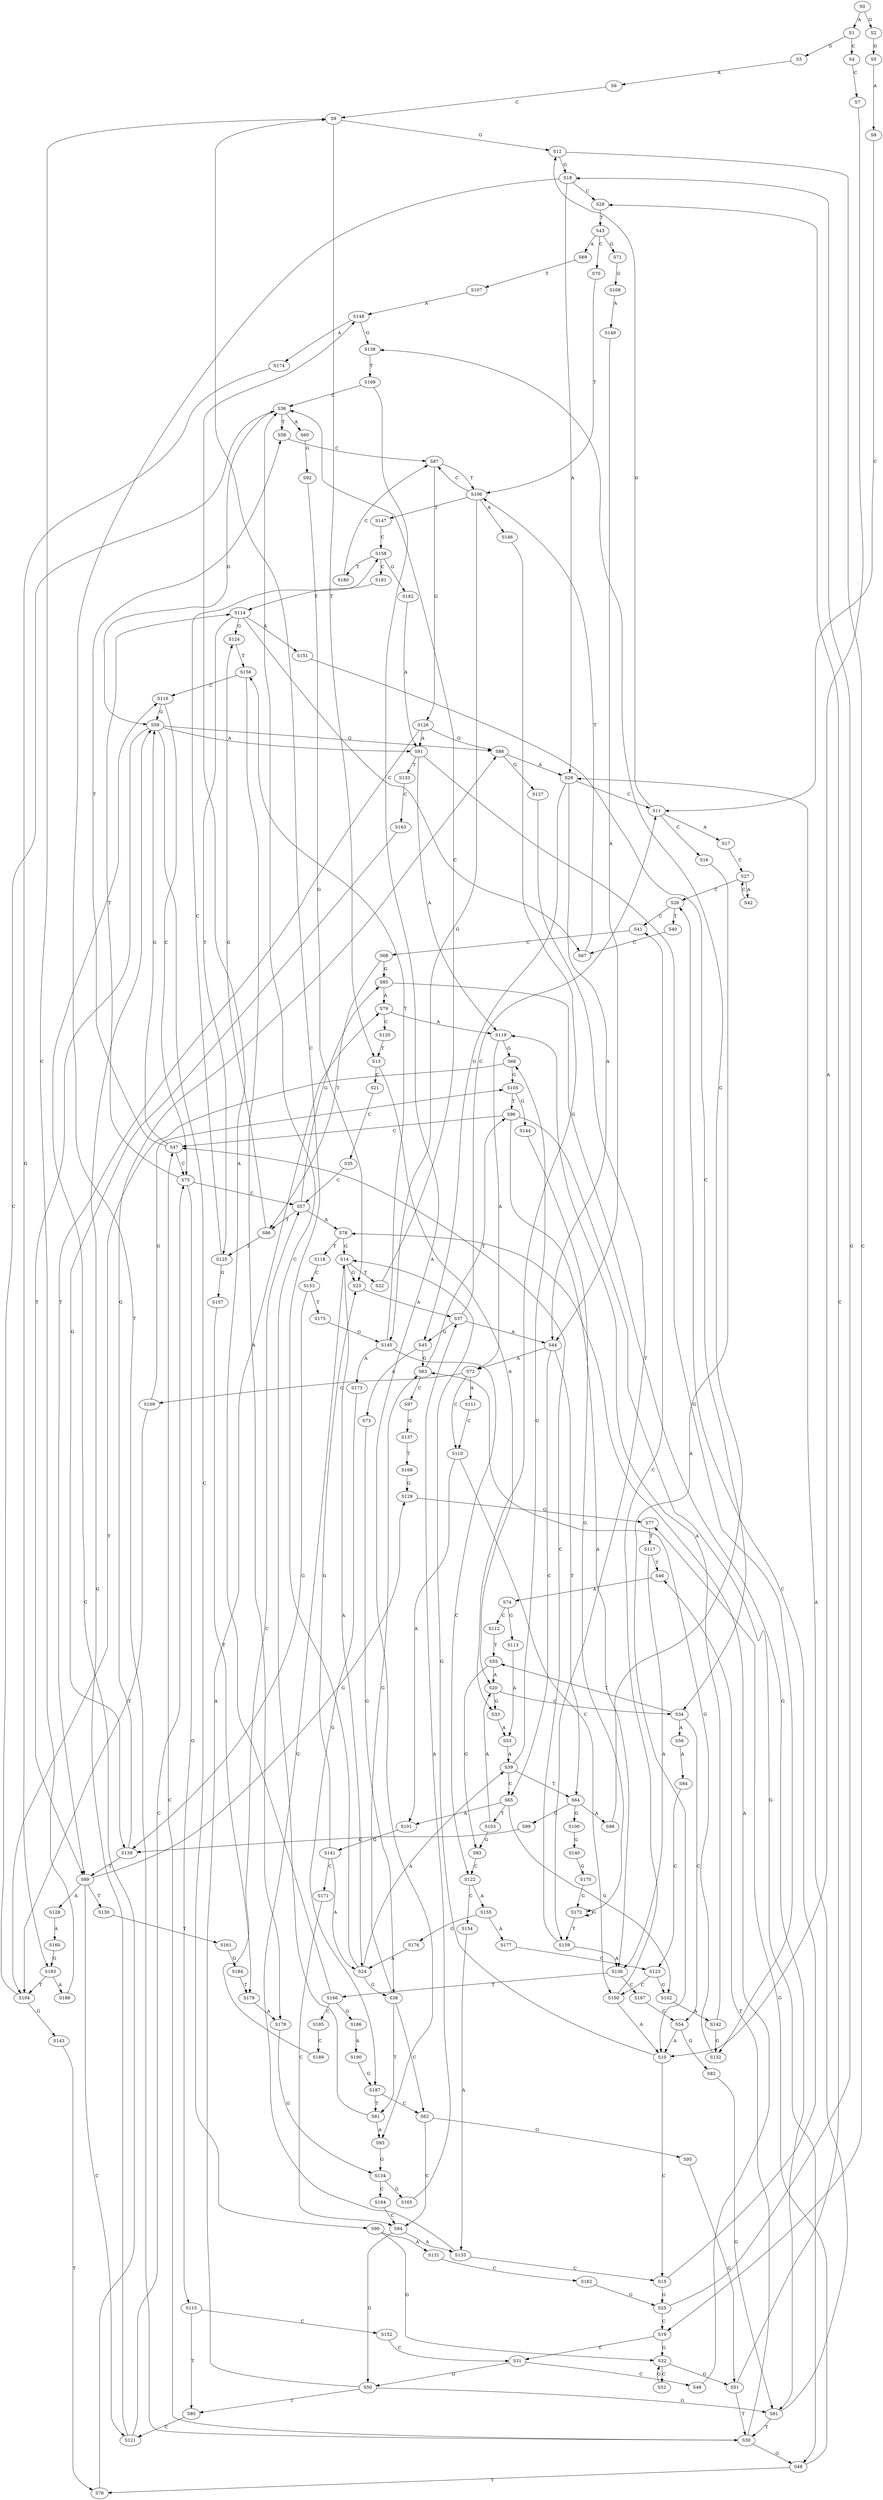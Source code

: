 strict digraph  {
	S0 -> S1 [ label = A ];
	S0 -> S2 [ label = G ];
	S1 -> S3 [ label = G ];
	S1 -> S4 [ label = C ];
	S2 -> S5 [ label = G ];
	S3 -> S6 [ label = A ];
	S4 -> S7 [ label = C ];
	S5 -> S8 [ label = A ];
	S6 -> S9 [ label = C ];
	S7 -> S10 [ label = A ];
	S8 -> S11 [ label = C ];
	S9 -> S12 [ label = G ];
	S9 -> S13 [ label = T ];
	S10 -> S14 [ label = G ];
	S10 -> S15 [ label = C ];
	S11 -> S16 [ label = C ];
	S11 -> S17 [ label = A ];
	S11 -> S12 [ label = G ];
	S12 -> S18 [ label = G ];
	S12 -> S19 [ label = C ];
	S13 -> S20 [ label = A ];
	S13 -> S21 [ label = C ];
	S14 -> S22 [ label = T ];
	S14 -> S23 [ label = G ];
	S14 -> S24 [ label = A ];
	S15 -> S25 [ label = G ];
	S15 -> S26 [ label = C ];
	S16 -> S10 [ label = A ];
	S17 -> S27 [ label = C ];
	S18 -> S28 [ label = C ];
	S18 -> S29 [ label = A ];
	S18 -> S30 [ label = T ];
	S19 -> S31 [ label = C ];
	S19 -> S32 [ label = G ];
	S20 -> S33 [ label = G ];
	S20 -> S34 [ label = C ];
	S21 -> S35 [ label = C ];
	S22 -> S36 [ label = C ];
	S23 -> S37 [ label = A ];
	S24 -> S9 [ label = C ];
	S24 -> S38 [ label = G ];
	S24 -> S39 [ label = A ];
	S25 -> S18 [ label = G ];
	S25 -> S19 [ label = C ];
	S26 -> S40 [ label = T ];
	S26 -> S41 [ label = C ];
	S27 -> S26 [ label = C ];
	S27 -> S42 [ label = A ];
	S28 -> S43 [ label = T ];
	S29 -> S44 [ label = A ];
	S29 -> S11 [ label = C ];
	S29 -> S45 [ label = G ];
	S30 -> S46 [ label = T ];
	S30 -> S47 [ label = C ];
	S30 -> S48 [ label = G ];
	S31 -> S49 [ label = C ];
	S31 -> S50 [ label = G ];
	S32 -> S51 [ label = G ];
	S32 -> S52 [ label = C ];
	S33 -> S53 [ label = A ];
	S34 -> S54 [ label = C ];
	S34 -> S55 [ label = T ];
	S34 -> S56 [ label = A ];
	S35 -> S57 [ label = C ];
	S36 -> S58 [ label = T ];
	S36 -> S59 [ label = G ];
	S36 -> S60 [ label = A ];
	S37 -> S44 [ label = A ];
	S37 -> S11 [ label = C ];
	S37 -> S45 [ label = G ];
	S38 -> S61 [ label = T ];
	S38 -> S62 [ label = C ];
	S38 -> S63 [ label = G ];
	S39 -> S64 [ label = T ];
	S39 -> S65 [ label = C ];
	S39 -> S66 [ label = G ];
	S40 -> S67 [ label = C ];
	S41 -> S68 [ label = C ];
	S42 -> S27 [ label = C ];
	S43 -> S69 [ label = A ];
	S43 -> S70 [ label = C ];
	S43 -> S71 [ label = G ];
	S44 -> S64 [ label = T ];
	S44 -> S65 [ label = C ];
	S44 -> S72 [ label = A ];
	S45 -> S73 [ label = A ];
	S45 -> S63 [ label = G ];
	S46 -> S74 [ label = A ];
	S47 -> S75 [ label = C ];
	S47 -> S59 [ label = G ];
	S47 -> S58 [ label = T ];
	S48 -> S76 [ label = T ];
	S48 -> S77 [ label = G ];
	S49 -> S78 [ label = A ];
	S50 -> S79 [ label = A ];
	S50 -> S80 [ label = T ];
	S50 -> S81 [ label = G ];
	S51 -> S28 [ label = C ];
	S51 -> S30 [ label = T ];
	S52 -> S32 [ label = G ];
	S53 -> S39 [ label = A ];
	S54 -> S10 [ label = A ];
	S54 -> S82 [ label = G ];
	S55 -> S20 [ label = A ];
	S55 -> S83 [ label = G ];
	S56 -> S84 [ label = A ];
	S57 -> S85 [ label = G ];
	S57 -> S78 [ label = A ];
	S57 -> S86 [ label = T ];
	S58 -> S87 [ label = C ];
	S59 -> S88 [ label = G ];
	S59 -> S89 [ label = T ];
	S59 -> S90 [ label = C ];
	S59 -> S91 [ label = A ];
	S60 -> S92 [ label = G ];
	S61 -> S93 [ label = A ];
	S61 -> S36 [ label = C ];
	S62 -> S94 [ label = C ];
	S62 -> S95 [ label = G ];
	S63 -> S96 [ label = T ];
	S63 -> S97 [ label = C ];
	S64 -> S98 [ label = A ];
	S64 -> S99 [ label = C ];
	S64 -> S100 [ label = G ];
	S65 -> S101 [ label = A ];
	S65 -> S102 [ label = G ];
	S65 -> S103 [ label = T ];
	S66 -> S104 [ label = T ];
	S66 -> S105 [ label = G ];
	S67 -> S106 [ label = T ];
	S68 -> S85 [ label = G ];
	S68 -> S86 [ label = T ];
	S69 -> S107 [ label = T ];
	S70 -> S106 [ label = T ];
	S71 -> S108 [ label = G ];
	S72 -> S109 [ label = G ];
	S72 -> S110 [ label = C ];
	S72 -> S111 [ label = A ];
	S73 -> S38 [ label = G ];
	S74 -> S112 [ label = C ];
	S74 -> S113 [ label = G ];
	S75 -> S114 [ label = T ];
	S75 -> S57 [ label = C ];
	S75 -> S115 [ label = G ];
	S76 -> S116 [ label = C ];
	S77 -> S117 [ label = T ];
	S78 -> S118 [ label = T ];
	S78 -> S14 [ label = G ];
	S79 -> S119 [ label = A ];
	S79 -> S120 [ label = C ];
	S80 -> S121 [ label = C ];
	S81 -> S29 [ label = A ];
	S81 -> S30 [ label = T ];
	S82 -> S81 [ label = G ];
	S83 -> S122 [ label = C ];
	S84 -> S123 [ label = C ];
	S85 -> S79 [ label = A ];
	S85 -> S81 [ label = G ];
	S86 -> S124 [ label = G ];
	S86 -> S125 [ label = T ];
	S87 -> S106 [ label = T ];
	S87 -> S126 [ label = G ];
	S88 -> S29 [ label = A ];
	S88 -> S127 [ label = G ];
	S89 -> S121 [ label = C ];
	S89 -> S128 [ label = A ];
	S89 -> S129 [ label = G ];
	S89 -> S130 [ label = T ];
	S90 -> S32 [ label = G ];
	S90 -> S131 [ label = A ];
	S91 -> S119 [ label = A ];
	S91 -> S132 [ label = G ];
	S91 -> S133 [ label = T ];
	S92 -> S23 [ label = G ];
	S93 -> S134 [ label = G ];
	S94 -> S50 [ label = G ];
	S94 -> S135 [ label = A ];
	S95 -> S51 [ label = G ];
	S96 -> S48 [ label = G ];
	S96 -> S47 [ label = C ];
	S96 -> S136 [ label = A ];
	S97 -> S137 [ label = G ];
	S98 -> S138 [ label = G ];
	S99 -> S139 [ label = G ];
	S100 -> S140 [ label = G ];
	S101 -> S141 [ label = G ];
	S102 -> S142 [ label = A ];
	S103 -> S83 [ label = G ];
	S103 -> S20 [ label = A ];
	S104 -> S143 [ label = G ];
	S104 -> S36 [ label = C ];
	S105 -> S144 [ label = G ];
	S105 -> S96 [ label = T ];
	S106 -> S145 [ label = G ];
	S106 -> S87 [ label = C ];
	S106 -> S146 [ label = A ];
	S106 -> S147 [ label = T ];
	S107 -> S148 [ label = A ];
	S108 -> S149 [ label = A ];
	S109 -> S104 [ label = T ];
	S109 -> S105 [ label = G ];
	S110 -> S150 [ label = C ];
	S110 -> S101 [ label = A ];
	S111 -> S110 [ label = C ];
	S112 -> S55 [ label = T ];
	S113 -> S53 [ label = A ];
	S114 -> S151 [ label = A ];
	S114 -> S67 [ label = C ];
	S114 -> S125 [ label = T ];
	S114 -> S124 [ label = G ];
	S115 -> S152 [ label = C ];
	S115 -> S80 [ label = T ];
	S116 -> S59 [ label = G ];
	S116 -> S75 [ label = C ];
	S117 -> S136 [ label = A ];
	S117 -> S46 [ label = T ];
	S118 -> S153 [ label = C ];
	S119 -> S72 [ label = A ];
	S119 -> S66 [ label = G ];
	S120 -> S13 [ label = T ];
	S121 -> S59 [ label = G ];
	S121 -> S75 [ label = C ];
	S122 -> S154 [ label = C ];
	S122 -> S155 [ label = A ];
	S123 -> S150 [ label = C ];
	S123 -> S102 [ label = G ];
	S124 -> S156 [ label = T ];
	S125 -> S157 [ label = G ];
	S125 -> S158 [ label = C ];
	S126 -> S91 [ label = A ];
	S126 -> S88 [ label = G ];
	S126 -> S89 [ label = T ];
	S127 -> S159 [ label = T ];
	S128 -> S160 [ label = A ];
	S129 -> S77 [ label = G ];
	S130 -> S161 [ label = T ];
	S131 -> S162 [ label = C ];
	S132 -> S63 [ label = G ];
	S133 -> S163 [ label = C ];
	S134 -> S164 [ label = C ];
	S134 -> S165 [ label = G ];
	S135 -> S14 [ label = G ];
	S135 -> S15 [ label = C ];
	S136 -> S166 [ label = T ];
	S136 -> S167 [ label = C ];
	S137 -> S168 [ label = T ];
	S138 -> S169 [ label = T ];
	S139 -> S88 [ label = G ];
	S139 -> S89 [ label = T ];
	S140 -> S170 [ label = G ];
	S141 -> S23 [ label = G ];
	S141 -> S171 [ label = C ];
	S141 -> S24 [ label = A ];
	S142 -> S132 [ label = G ];
	S142 -> S119 [ label = A ];
	S143 -> S76 [ label = T ];
	S144 -> S172 [ label = G ];
	S145 -> S173 [ label = A ];
	S145 -> S122 [ label = C ];
	S145 -> S156 [ label = T ];
	S146 -> S33 [ label = G ];
	S147 -> S158 [ label = C ];
	S148 -> S138 [ label = G ];
	S148 -> S174 [ label = A ];
	S149 -> S44 [ label = A ];
	S150 -> S41 [ label = C ];
	S150 -> S10 [ label = A ];
	S151 -> S34 [ label = C ];
	S152 -> S31 [ label = C ];
	S153 -> S175 [ label = T ];
	S153 -> S139 [ label = G ];
	S154 -> S135 [ label = A ];
	S155 -> S176 [ label = G ];
	S155 -> S177 [ label = A ];
	S156 -> S178 [ label = A ];
	S156 -> S116 [ label = C ];
	S157 -> S179 [ label = T ];
	S158 -> S180 [ label = T ];
	S158 -> S181 [ label = C ];
	S158 -> S182 [ label = G ];
	S159 -> S136 [ label = A ];
	S159 -> S47 [ label = C ];
	S160 -> S183 [ label = G ];
	S161 -> S184 [ label = G ];
	S162 -> S25 [ label = G ];
	S163 -> S139 [ label = G ];
	S164 -> S94 [ label = C ];
	S165 -> S37 [ label = A ];
	S166 -> S185 [ label = C ];
	S166 -> S186 [ label = G ];
	S166 -> S148 [ label = A ];
	S167 -> S54 [ label = C ];
	S168 -> S129 [ label = G ];
	S169 -> S36 [ label = C ];
	S169 -> S93 [ label = A ];
	S170 -> S172 [ label = G ];
	S171 -> S94 [ label = C ];
	S172 -> S159 [ label = T ];
	S172 -> S172 [ label = G ];
	S173 -> S187 [ label = G ];
	S174 -> S183 [ label = G ];
	S175 -> S145 [ label = G ];
	S176 -> S24 [ label = A ];
	S177 -> S123 [ label = C ];
	S178 -> S134 [ label = G ];
	S179 -> S178 [ label = A ];
	S180 -> S87 [ label = C ];
	S181 -> S114 [ label = T ];
	S182 -> S91 [ label = A ];
	S183 -> S188 [ label = A ];
	S183 -> S104 [ label = T ];
	S184 -> S179 [ label = T ];
	S185 -> S189 [ label = C ];
	S186 -> S190 [ label = A ];
	S187 -> S61 [ label = T ];
	S187 -> S62 [ label = C ];
	S188 -> S9 [ label = C ];
	S189 -> S57 [ label = C ];
	S190 -> S187 [ label = G ];
}
